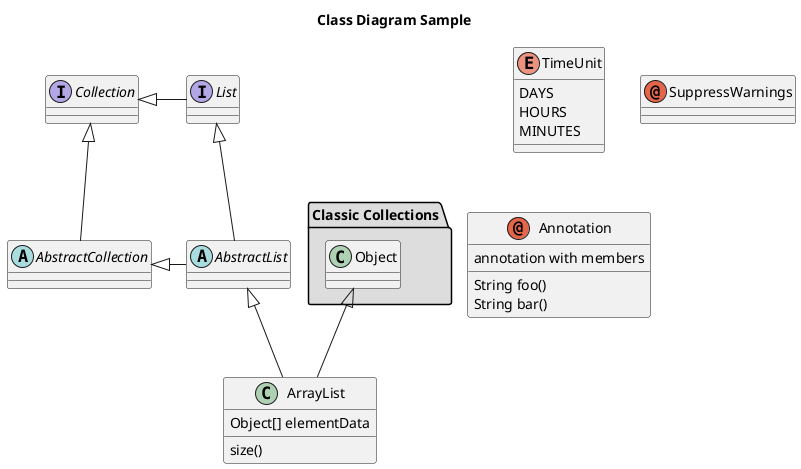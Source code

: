 

@startuml
'This is a comment
'https://plantuml.com/class-diagram

title Class Diagram Sample

'Interfaces & abstract classes
abstract class AbstractList
abstract AbstractCollection
interface List
interface Collection

'Enums
enum TimeUnit {
  DAYS
  HOURS
  MINUTES
}

'Classes
class ArrayList {
  Object[] elementData
  size()
}

'Relationships
List <|-- AbstractList
Collection <|-- AbstractCollection

Collection <|- List
AbstractCollection <|- AbstractList
AbstractList <|-- ArrayList

package "Classic Collections" #DDDDDD {
  Object <|-- ArrayList
}

'Decorators/Anotations
annotation SuppressWarnings

annotation Annotation {
  annotation with members
  String foo()
  String bar()
}

@enduml

@startuml

title Class Diagram for the remotecontrol package

'Interfaces & abstract classes
abstract class Element
abstract class Action

'Enums
enum KeyPressType {
	KeyUp
	KeyDown
}
enum ActionTypes {
	TYPE1
	TYPE2
	TYPE3
}
enum KeyCodes {
	ENTER
	ESC
	...
}

'Classes
class KeyboardLayout {

}

class Layout {

}

class Position {

}

class TapKeyAction {}

class PressKeyAction {
	keyPressType: KeyPressType
}

class KeySequenceAction {
	keySequence: KeyCodes[]
}

class Key {
	action: Action
}

'Relationships
TapKeyAction <|-- Action
Key *-- Action



@enduml
